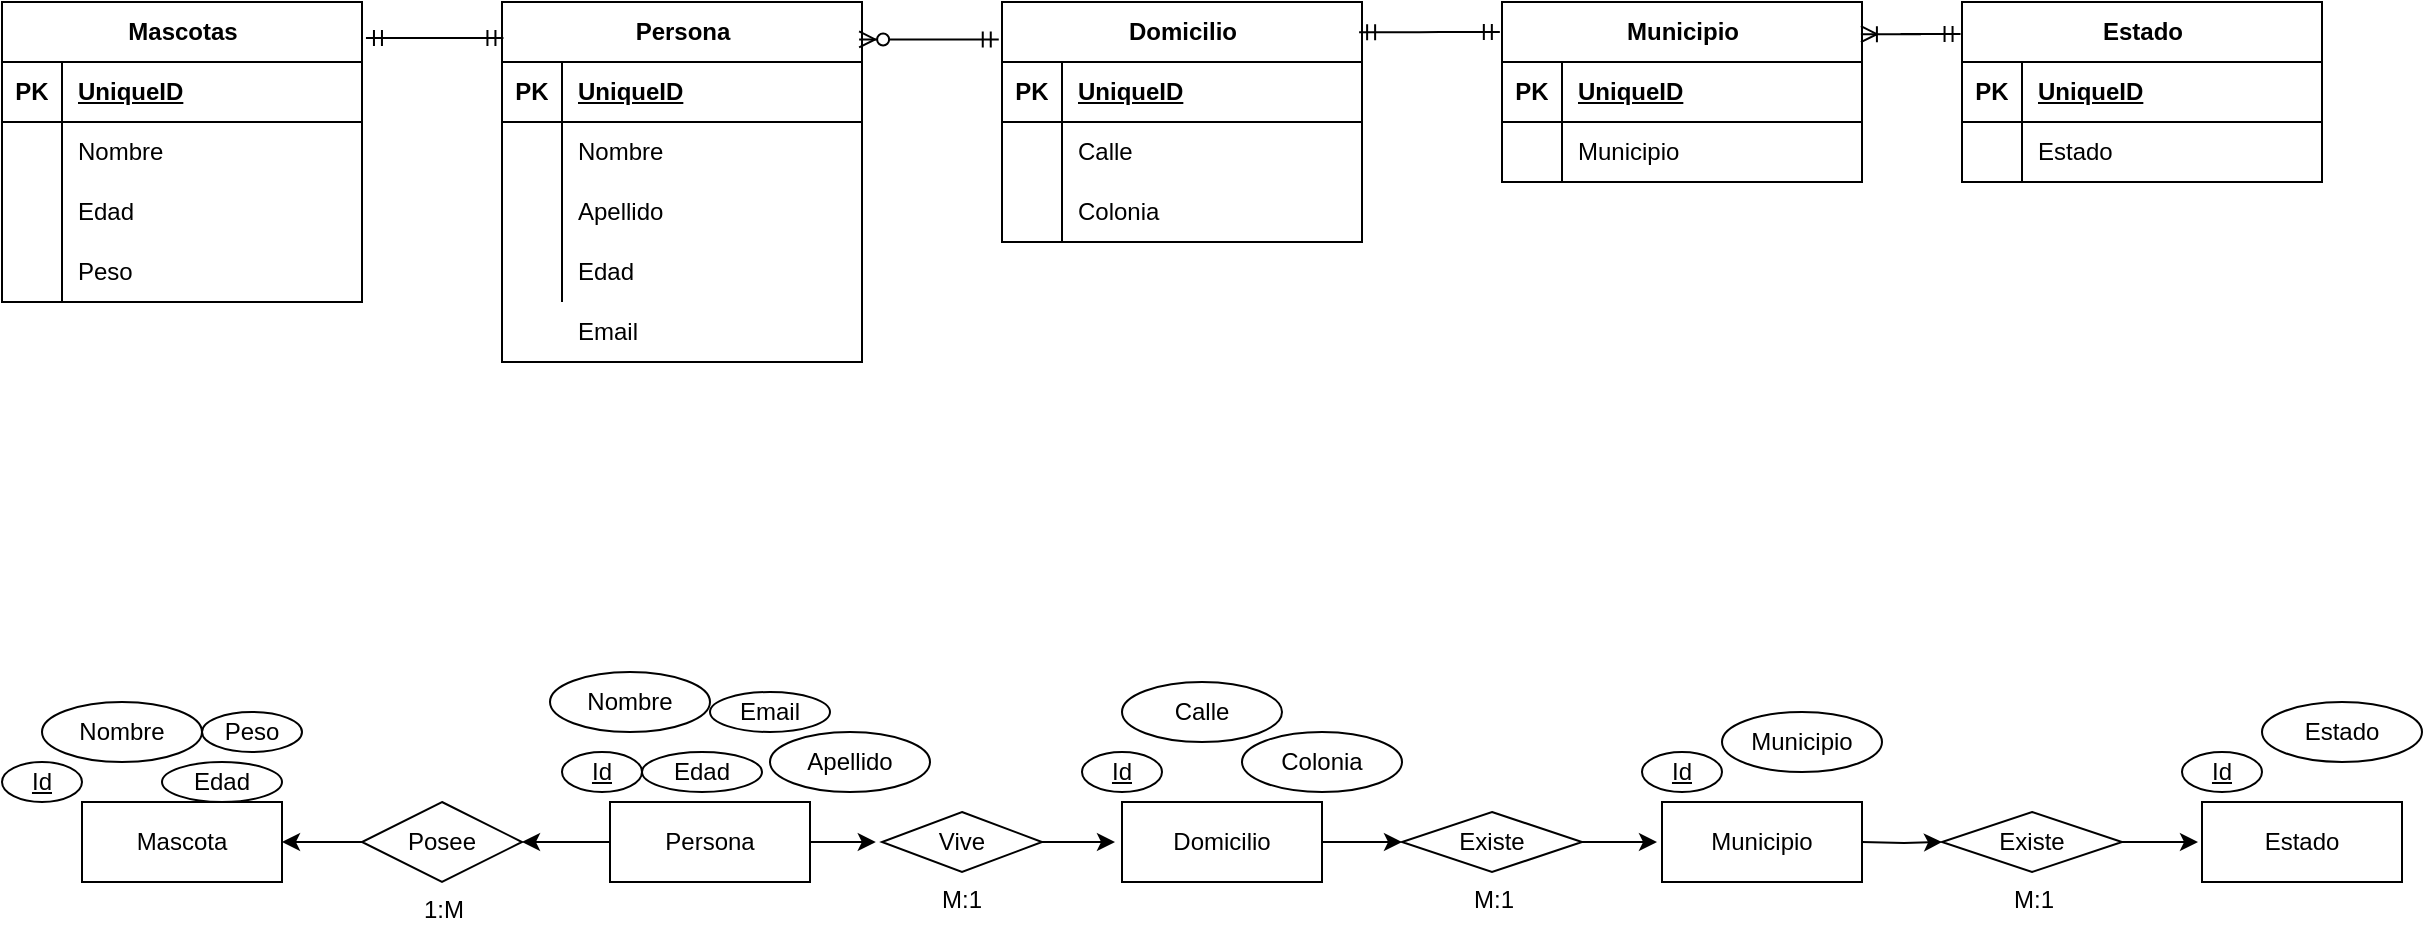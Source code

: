 <mxfile version="22.1.2" type="github">
  <diagram name="Página-1" id="CzR8ieMsHu3cavMBMSMy">
    <mxGraphModel dx="1633" dy="804" grid="1" gridSize="10" guides="1" tooltips="1" connect="1" arrows="1" fold="1" page="1" pageScale="1" pageWidth="827" pageHeight="1169" math="0" shadow="0">
      <root>
        <mxCell id="0" />
        <mxCell id="1" parent="0" />
        <mxCell id="l8HWTyqBCBBDTGkBGuBX-1" value="Persona" style="shape=table;startSize=30;container=1;collapsible=1;childLayout=tableLayout;fixedRows=1;rowLines=0;fontStyle=1;align=center;resizeLast=1;html=1;" vertex="1" parent="1">
          <mxGeometry x="310" y="120" width="180" height="180" as="geometry" />
        </mxCell>
        <mxCell id="l8HWTyqBCBBDTGkBGuBX-2" value="" style="shape=tableRow;horizontal=0;startSize=0;swimlaneHead=0;swimlaneBody=0;fillColor=none;collapsible=0;dropTarget=0;points=[[0,0.5],[1,0.5]];portConstraint=eastwest;top=0;left=0;right=0;bottom=1;" vertex="1" parent="l8HWTyqBCBBDTGkBGuBX-1">
          <mxGeometry y="30" width="180" height="30" as="geometry" />
        </mxCell>
        <mxCell id="l8HWTyqBCBBDTGkBGuBX-3" value="PK" style="shape=partialRectangle;connectable=0;fillColor=none;top=0;left=0;bottom=0;right=0;fontStyle=1;overflow=hidden;whiteSpace=wrap;html=1;" vertex="1" parent="l8HWTyqBCBBDTGkBGuBX-2">
          <mxGeometry width="30" height="30" as="geometry">
            <mxRectangle width="30" height="30" as="alternateBounds" />
          </mxGeometry>
        </mxCell>
        <mxCell id="l8HWTyqBCBBDTGkBGuBX-4" value="UniqueID" style="shape=partialRectangle;connectable=0;fillColor=none;top=0;left=0;bottom=0;right=0;align=left;spacingLeft=6;fontStyle=5;overflow=hidden;whiteSpace=wrap;html=1;" vertex="1" parent="l8HWTyqBCBBDTGkBGuBX-2">
          <mxGeometry x="30" width="150" height="30" as="geometry">
            <mxRectangle width="150" height="30" as="alternateBounds" />
          </mxGeometry>
        </mxCell>
        <mxCell id="l8HWTyqBCBBDTGkBGuBX-5" value="" style="shape=tableRow;horizontal=0;startSize=0;swimlaneHead=0;swimlaneBody=0;fillColor=none;collapsible=0;dropTarget=0;points=[[0,0.5],[1,0.5]];portConstraint=eastwest;top=0;left=0;right=0;bottom=0;" vertex="1" parent="l8HWTyqBCBBDTGkBGuBX-1">
          <mxGeometry y="60" width="180" height="30" as="geometry" />
        </mxCell>
        <mxCell id="l8HWTyqBCBBDTGkBGuBX-6" value="" style="shape=partialRectangle;connectable=0;fillColor=none;top=0;left=0;bottom=0;right=0;editable=1;overflow=hidden;whiteSpace=wrap;html=1;" vertex="1" parent="l8HWTyqBCBBDTGkBGuBX-5">
          <mxGeometry width="30" height="30" as="geometry">
            <mxRectangle width="30" height="30" as="alternateBounds" />
          </mxGeometry>
        </mxCell>
        <mxCell id="l8HWTyqBCBBDTGkBGuBX-7" value="Nombre" style="shape=partialRectangle;connectable=0;fillColor=none;top=0;left=0;bottom=0;right=0;align=left;spacingLeft=6;overflow=hidden;whiteSpace=wrap;html=1;" vertex="1" parent="l8HWTyqBCBBDTGkBGuBX-5">
          <mxGeometry x="30" width="150" height="30" as="geometry">
            <mxRectangle width="150" height="30" as="alternateBounds" />
          </mxGeometry>
        </mxCell>
        <mxCell id="l8HWTyqBCBBDTGkBGuBX-8" value="" style="shape=tableRow;horizontal=0;startSize=0;swimlaneHead=0;swimlaneBody=0;fillColor=none;collapsible=0;dropTarget=0;points=[[0,0.5],[1,0.5]];portConstraint=eastwest;top=0;left=0;right=0;bottom=0;" vertex="1" parent="l8HWTyqBCBBDTGkBGuBX-1">
          <mxGeometry y="90" width="180" height="30" as="geometry" />
        </mxCell>
        <mxCell id="l8HWTyqBCBBDTGkBGuBX-9" value="" style="shape=partialRectangle;connectable=0;fillColor=none;top=0;left=0;bottom=0;right=0;editable=1;overflow=hidden;whiteSpace=wrap;html=1;" vertex="1" parent="l8HWTyqBCBBDTGkBGuBX-8">
          <mxGeometry width="30" height="30" as="geometry">
            <mxRectangle width="30" height="30" as="alternateBounds" />
          </mxGeometry>
        </mxCell>
        <mxCell id="l8HWTyqBCBBDTGkBGuBX-10" value="Apellido" style="shape=partialRectangle;connectable=0;fillColor=none;top=0;left=0;bottom=0;right=0;align=left;spacingLeft=6;overflow=hidden;whiteSpace=wrap;html=1;" vertex="1" parent="l8HWTyqBCBBDTGkBGuBX-8">
          <mxGeometry x="30" width="150" height="30" as="geometry">
            <mxRectangle width="150" height="30" as="alternateBounds" />
          </mxGeometry>
        </mxCell>
        <mxCell id="l8HWTyqBCBBDTGkBGuBX-11" value="" style="shape=tableRow;horizontal=0;startSize=0;swimlaneHead=0;swimlaneBody=0;fillColor=none;collapsible=0;dropTarget=0;points=[[0,0.5],[1,0.5]];portConstraint=eastwest;top=0;left=0;right=0;bottom=0;" vertex="1" parent="l8HWTyqBCBBDTGkBGuBX-1">
          <mxGeometry y="120" width="180" height="30" as="geometry" />
        </mxCell>
        <mxCell id="l8HWTyqBCBBDTGkBGuBX-12" value="" style="shape=partialRectangle;connectable=0;fillColor=none;top=0;left=0;bottom=0;right=0;editable=1;overflow=hidden;whiteSpace=wrap;html=1;" vertex="1" parent="l8HWTyqBCBBDTGkBGuBX-11">
          <mxGeometry width="30" height="30" as="geometry">
            <mxRectangle width="30" height="30" as="alternateBounds" />
          </mxGeometry>
        </mxCell>
        <mxCell id="l8HWTyqBCBBDTGkBGuBX-13" value="Edad" style="shape=partialRectangle;connectable=0;fillColor=none;top=0;left=0;bottom=0;right=0;align=left;spacingLeft=6;overflow=hidden;whiteSpace=wrap;html=1;" vertex="1" parent="l8HWTyqBCBBDTGkBGuBX-11">
          <mxGeometry x="30" width="150" height="30" as="geometry">
            <mxRectangle width="150" height="30" as="alternateBounds" />
          </mxGeometry>
        </mxCell>
        <mxCell id="l8HWTyqBCBBDTGkBGuBX-14" value="Mascotas" style="shape=table;startSize=30;container=1;collapsible=1;childLayout=tableLayout;fixedRows=1;rowLines=0;fontStyle=1;align=center;resizeLast=1;html=1;" vertex="1" parent="1">
          <mxGeometry x="60" y="120" width="180" height="150" as="geometry" />
        </mxCell>
        <mxCell id="l8HWTyqBCBBDTGkBGuBX-15" value="" style="shape=tableRow;horizontal=0;startSize=0;swimlaneHead=0;swimlaneBody=0;fillColor=none;collapsible=0;dropTarget=0;points=[[0,0.5],[1,0.5]];portConstraint=eastwest;top=0;left=0;right=0;bottom=1;" vertex="1" parent="l8HWTyqBCBBDTGkBGuBX-14">
          <mxGeometry y="30" width="180" height="30" as="geometry" />
        </mxCell>
        <mxCell id="l8HWTyqBCBBDTGkBGuBX-16" value="PK" style="shape=partialRectangle;connectable=0;fillColor=none;top=0;left=0;bottom=0;right=0;fontStyle=1;overflow=hidden;whiteSpace=wrap;html=1;" vertex="1" parent="l8HWTyqBCBBDTGkBGuBX-15">
          <mxGeometry width="30" height="30" as="geometry">
            <mxRectangle width="30" height="30" as="alternateBounds" />
          </mxGeometry>
        </mxCell>
        <mxCell id="l8HWTyqBCBBDTGkBGuBX-17" value="UniqueID" style="shape=partialRectangle;connectable=0;fillColor=none;top=0;left=0;bottom=0;right=0;align=left;spacingLeft=6;fontStyle=5;overflow=hidden;whiteSpace=wrap;html=1;" vertex="1" parent="l8HWTyqBCBBDTGkBGuBX-15">
          <mxGeometry x="30" width="150" height="30" as="geometry">
            <mxRectangle width="150" height="30" as="alternateBounds" />
          </mxGeometry>
        </mxCell>
        <mxCell id="l8HWTyqBCBBDTGkBGuBX-18" value="" style="shape=tableRow;horizontal=0;startSize=0;swimlaneHead=0;swimlaneBody=0;fillColor=none;collapsible=0;dropTarget=0;points=[[0,0.5],[1,0.5]];portConstraint=eastwest;top=0;left=0;right=0;bottom=0;" vertex="1" parent="l8HWTyqBCBBDTGkBGuBX-14">
          <mxGeometry y="60" width="180" height="30" as="geometry" />
        </mxCell>
        <mxCell id="l8HWTyqBCBBDTGkBGuBX-19" value="" style="shape=partialRectangle;connectable=0;fillColor=none;top=0;left=0;bottom=0;right=0;editable=1;overflow=hidden;whiteSpace=wrap;html=1;" vertex="1" parent="l8HWTyqBCBBDTGkBGuBX-18">
          <mxGeometry width="30" height="30" as="geometry">
            <mxRectangle width="30" height="30" as="alternateBounds" />
          </mxGeometry>
        </mxCell>
        <mxCell id="l8HWTyqBCBBDTGkBGuBX-20" value="Nombre" style="shape=partialRectangle;connectable=0;fillColor=none;top=0;left=0;bottom=0;right=0;align=left;spacingLeft=6;overflow=hidden;whiteSpace=wrap;html=1;" vertex="1" parent="l8HWTyqBCBBDTGkBGuBX-18">
          <mxGeometry x="30" width="150" height="30" as="geometry">
            <mxRectangle width="150" height="30" as="alternateBounds" />
          </mxGeometry>
        </mxCell>
        <mxCell id="l8HWTyqBCBBDTGkBGuBX-21" value="" style="shape=tableRow;horizontal=0;startSize=0;swimlaneHead=0;swimlaneBody=0;fillColor=none;collapsible=0;dropTarget=0;points=[[0,0.5],[1,0.5]];portConstraint=eastwest;top=0;left=0;right=0;bottom=0;" vertex="1" parent="l8HWTyqBCBBDTGkBGuBX-14">
          <mxGeometry y="90" width="180" height="30" as="geometry" />
        </mxCell>
        <mxCell id="l8HWTyqBCBBDTGkBGuBX-22" value="" style="shape=partialRectangle;connectable=0;fillColor=none;top=0;left=0;bottom=0;right=0;editable=1;overflow=hidden;whiteSpace=wrap;html=1;" vertex="1" parent="l8HWTyqBCBBDTGkBGuBX-21">
          <mxGeometry width="30" height="30" as="geometry">
            <mxRectangle width="30" height="30" as="alternateBounds" />
          </mxGeometry>
        </mxCell>
        <mxCell id="l8HWTyqBCBBDTGkBGuBX-23" value="Edad" style="shape=partialRectangle;connectable=0;fillColor=none;top=0;left=0;bottom=0;right=0;align=left;spacingLeft=6;overflow=hidden;whiteSpace=wrap;html=1;" vertex="1" parent="l8HWTyqBCBBDTGkBGuBX-21">
          <mxGeometry x="30" width="150" height="30" as="geometry">
            <mxRectangle width="150" height="30" as="alternateBounds" />
          </mxGeometry>
        </mxCell>
        <mxCell id="l8HWTyqBCBBDTGkBGuBX-24" value="" style="shape=tableRow;horizontal=0;startSize=0;swimlaneHead=0;swimlaneBody=0;fillColor=none;collapsible=0;dropTarget=0;points=[[0,0.5],[1,0.5]];portConstraint=eastwest;top=0;left=0;right=0;bottom=0;" vertex="1" parent="l8HWTyqBCBBDTGkBGuBX-14">
          <mxGeometry y="120" width="180" height="30" as="geometry" />
        </mxCell>
        <mxCell id="l8HWTyqBCBBDTGkBGuBX-25" value="" style="shape=partialRectangle;connectable=0;fillColor=none;top=0;left=0;bottom=0;right=0;editable=1;overflow=hidden;whiteSpace=wrap;html=1;" vertex="1" parent="l8HWTyqBCBBDTGkBGuBX-24">
          <mxGeometry width="30" height="30" as="geometry">
            <mxRectangle width="30" height="30" as="alternateBounds" />
          </mxGeometry>
        </mxCell>
        <mxCell id="l8HWTyqBCBBDTGkBGuBX-26" value="Peso" style="shape=partialRectangle;connectable=0;fillColor=none;top=0;left=0;bottom=0;right=0;align=left;spacingLeft=6;overflow=hidden;whiteSpace=wrap;html=1;" vertex="1" parent="l8HWTyqBCBBDTGkBGuBX-24">
          <mxGeometry x="30" width="150" height="30" as="geometry">
            <mxRectangle width="150" height="30" as="alternateBounds" />
          </mxGeometry>
        </mxCell>
        <mxCell id="l8HWTyqBCBBDTGkBGuBX-53" value="Municipio" style="shape=table;startSize=30;container=1;collapsible=1;childLayout=tableLayout;fixedRows=1;rowLines=0;fontStyle=1;align=center;resizeLast=1;html=1;" vertex="1" parent="1">
          <mxGeometry x="810" y="120" width="180" height="90" as="geometry" />
        </mxCell>
        <mxCell id="l8HWTyqBCBBDTGkBGuBX-54" value="" style="shape=tableRow;horizontal=0;startSize=0;swimlaneHead=0;swimlaneBody=0;fillColor=none;collapsible=0;dropTarget=0;points=[[0,0.5],[1,0.5]];portConstraint=eastwest;top=0;left=0;right=0;bottom=1;" vertex="1" parent="l8HWTyqBCBBDTGkBGuBX-53">
          <mxGeometry y="30" width="180" height="30" as="geometry" />
        </mxCell>
        <mxCell id="l8HWTyqBCBBDTGkBGuBX-55" value="PK" style="shape=partialRectangle;connectable=0;fillColor=none;top=0;left=0;bottom=0;right=0;fontStyle=1;overflow=hidden;whiteSpace=wrap;html=1;" vertex="1" parent="l8HWTyqBCBBDTGkBGuBX-54">
          <mxGeometry width="30" height="30" as="geometry">
            <mxRectangle width="30" height="30" as="alternateBounds" />
          </mxGeometry>
        </mxCell>
        <mxCell id="l8HWTyqBCBBDTGkBGuBX-56" value="UniqueID" style="shape=partialRectangle;connectable=0;fillColor=none;top=0;left=0;bottom=0;right=0;align=left;spacingLeft=6;fontStyle=5;overflow=hidden;whiteSpace=wrap;html=1;" vertex="1" parent="l8HWTyqBCBBDTGkBGuBX-54">
          <mxGeometry x="30" width="150" height="30" as="geometry">
            <mxRectangle width="150" height="30" as="alternateBounds" />
          </mxGeometry>
        </mxCell>
        <mxCell id="l8HWTyqBCBBDTGkBGuBX-57" value="" style="shape=tableRow;horizontal=0;startSize=0;swimlaneHead=0;swimlaneBody=0;fillColor=none;collapsible=0;dropTarget=0;points=[[0,0.5],[1,0.5]];portConstraint=eastwest;top=0;left=0;right=0;bottom=0;" vertex="1" parent="l8HWTyqBCBBDTGkBGuBX-53">
          <mxGeometry y="60" width="180" height="30" as="geometry" />
        </mxCell>
        <mxCell id="l8HWTyqBCBBDTGkBGuBX-58" value="" style="shape=partialRectangle;connectable=0;fillColor=none;top=0;left=0;bottom=0;right=0;editable=1;overflow=hidden;whiteSpace=wrap;html=1;" vertex="1" parent="l8HWTyqBCBBDTGkBGuBX-57">
          <mxGeometry width="30" height="30" as="geometry">
            <mxRectangle width="30" height="30" as="alternateBounds" />
          </mxGeometry>
        </mxCell>
        <mxCell id="l8HWTyqBCBBDTGkBGuBX-59" value="Municipio" style="shape=partialRectangle;connectable=0;fillColor=none;top=0;left=0;bottom=0;right=0;align=left;spacingLeft=6;overflow=hidden;whiteSpace=wrap;html=1;" vertex="1" parent="l8HWTyqBCBBDTGkBGuBX-57">
          <mxGeometry x="30" width="150" height="30" as="geometry">
            <mxRectangle width="150" height="30" as="alternateBounds" />
          </mxGeometry>
        </mxCell>
        <mxCell id="l8HWTyqBCBBDTGkBGuBX-66" value="Domicilio" style="shape=table;startSize=30;container=1;collapsible=1;childLayout=tableLayout;fixedRows=1;rowLines=0;fontStyle=1;align=center;resizeLast=1;html=1;" vertex="1" parent="1">
          <mxGeometry x="560" y="120" width="180" height="120" as="geometry" />
        </mxCell>
        <mxCell id="l8HWTyqBCBBDTGkBGuBX-67" value="" style="shape=tableRow;horizontal=0;startSize=0;swimlaneHead=0;swimlaneBody=0;fillColor=none;collapsible=0;dropTarget=0;points=[[0,0.5],[1,0.5]];portConstraint=eastwest;top=0;left=0;right=0;bottom=1;" vertex="1" parent="l8HWTyqBCBBDTGkBGuBX-66">
          <mxGeometry y="30" width="180" height="30" as="geometry" />
        </mxCell>
        <mxCell id="l8HWTyqBCBBDTGkBGuBX-68" value="PK" style="shape=partialRectangle;connectable=0;fillColor=none;top=0;left=0;bottom=0;right=0;fontStyle=1;overflow=hidden;whiteSpace=wrap;html=1;" vertex="1" parent="l8HWTyqBCBBDTGkBGuBX-67">
          <mxGeometry width="30" height="30" as="geometry">
            <mxRectangle width="30" height="30" as="alternateBounds" />
          </mxGeometry>
        </mxCell>
        <mxCell id="l8HWTyqBCBBDTGkBGuBX-69" value="UniqueID" style="shape=partialRectangle;connectable=0;fillColor=none;top=0;left=0;bottom=0;right=0;align=left;spacingLeft=6;fontStyle=5;overflow=hidden;whiteSpace=wrap;html=1;" vertex="1" parent="l8HWTyqBCBBDTGkBGuBX-67">
          <mxGeometry x="30" width="150" height="30" as="geometry">
            <mxRectangle width="150" height="30" as="alternateBounds" />
          </mxGeometry>
        </mxCell>
        <mxCell id="l8HWTyqBCBBDTGkBGuBX-70" value="" style="shape=tableRow;horizontal=0;startSize=0;swimlaneHead=0;swimlaneBody=0;fillColor=none;collapsible=0;dropTarget=0;points=[[0,0.5],[1,0.5]];portConstraint=eastwest;top=0;left=0;right=0;bottom=0;" vertex="1" parent="l8HWTyqBCBBDTGkBGuBX-66">
          <mxGeometry y="60" width="180" height="30" as="geometry" />
        </mxCell>
        <mxCell id="l8HWTyqBCBBDTGkBGuBX-71" value="" style="shape=partialRectangle;connectable=0;fillColor=none;top=0;left=0;bottom=0;right=0;editable=1;overflow=hidden;whiteSpace=wrap;html=1;" vertex="1" parent="l8HWTyqBCBBDTGkBGuBX-70">
          <mxGeometry width="30" height="30" as="geometry">
            <mxRectangle width="30" height="30" as="alternateBounds" />
          </mxGeometry>
        </mxCell>
        <mxCell id="l8HWTyqBCBBDTGkBGuBX-72" value="Calle" style="shape=partialRectangle;connectable=0;fillColor=none;top=0;left=0;bottom=0;right=0;align=left;spacingLeft=6;overflow=hidden;whiteSpace=wrap;html=1;" vertex="1" parent="l8HWTyqBCBBDTGkBGuBX-70">
          <mxGeometry x="30" width="150" height="30" as="geometry">
            <mxRectangle width="150" height="30" as="alternateBounds" />
          </mxGeometry>
        </mxCell>
        <mxCell id="l8HWTyqBCBBDTGkBGuBX-73" value="" style="shape=tableRow;horizontal=0;startSize=0;swimlaneHead=0;swimlaneBody=0;fillColor=none;collapsible=0;dropTarget=0;points=[[0,0.5],[1,0.5]];portConstraint=eastwest;top=0;left=0;right=0;bottom=0;" vertex="1" parent="l8HWTyqBCBBDTGkBGuBX-66">
          <mxGeometry y="90" width="180" height="30" as="geometry" />
        </mxCell>
        <mxCell id="l8HWTyqBCBBDTGkBGuBX-74" value="" style="shape=partialRectangle;connectable=0;fillColor=none;top=0;left=0;bottom=0;right=0;editable=1;overflow=hidden;whiteSpace=wrap;html=1;" vertex="1" parent="l8HWTyqBCBBDTGkBGuBX-73">
          <mxGeometry width="30" height="30" as="geometry">
            <mxRectangle width="30" height="30" as="alternateBounds" />
          </mxGeometry>
        </mxCell>
        <mxCell id="l8HWTyqBCBBDTGkBGuBX-75" value="Colonia" style="shape=partialRectangle;connectable=0;fillColor=none;top=0;left=0;bottom=0;right=0;align=left;spacingLeft=6;overflow=hidden;whiteSpace=wrap;html=1;" vertex="1" parent="l8HWTyqBCBBDTGkBGuBX-73">
          <mxGeometry x="30" width="150" height="30" as="geometry">
            <mxRectangle width="150" height="30" as="alternateBounds" />
          </mxGeometry>
        </mxCell>
        <mxCell id="l8HWTyqBCBBDTGkBGuBX-79" value="Estado" style="shape=table;startSize=30;container=1;collapsible=1;childLayout=tableLayout;fixedRows=1;rowLines=0;fontStyle=1;align=center;resizeLast=1;html=1;" vertex="1" parent="1">
          <mxGeometry x="1040" y="120" width="180" height="90" as="geometry" />
        </mxCell>
        <mxCell id="l8HWTyqBCBBDTGkBGuBX-80" value="" style="shape=tableRow;horizontal=0;startSize=0;swimlaneHead=0;swimlaneBody=0;fillColor=none;collapsible=0;dropTarget=0;points=[[0,0.5],[1,0.5]];portConstraint=eastwest;top=0;left=0;right=0;bottom=1;" vertex="1" parent="l8HWTyqBCBBDTGkBGuBX-79">
          <mxGeometry y="30" width="180" height="30" as="geometry" />
        </mxCell>
        <mxCell id="l8HWTyqBCBBDTGkBGuBX-81" value="PK" style="shape=partialRectangle;connectable=0;fillColor=none;top=0;left=0;bottom=0;right=0;fontStyle=1;overflow=hidden;whiteSpace=wrap;html=1;" vertex="1" parent="l8HWTyqBCBBDTGkBGuBX-80">
          <mxGeometry width="30" height="30" as="geometry">
            <mxRectangle width="30" height="30" as="alternateBounds" />
          </mxGeometry>
        </mxCell>
        <mxCell id="l8HWTyqBCBBDTGkBGuBX-82" value="UniqueID" style="shape=partialRectangle;connectable=0;fillColor=none;top=0;left=0;bottom=0;right=0;align=left;spacingLeft=6;fontStyle=5;overflow=hidden;whiteSpace=wrap;html=1;" vertex="1" parent="l8HWTyqBCBBDTGkBGuBX-80">
          <mxGeometry x="30" width="150" height="30" as="geometry">
            <mxRectangle width="150" height="30" as="alternateBounds" />
          </mxGeometry>
        </mxCell>
        <mxCell id="l8HWTyqBCBBDTGkBGuBX-83" value="" style="shape=tableRow;horizontal=0;startSize=0;swimlaneHead=0;swimlaneBody=0;fillColor=none;collapsible=0;dropTarget=0;points=[[0,0.5],[1,0.5]];portConstraint=eastwest;top=0;left=0;right=0;bottom=0;" vertex="1" parent="l8HWTyqBCBBDTGkBGuBX-79">
          <mxGeometry y="60" width="180" height="30" as="geometry" />
        </mxCell>
        <mxCell id="l8HWTyqBCBBDTGkBGuBX-84" value="" style="shape=partialRectangle;connectable=0;fillColor=none;top=0;left=0;bottom=0;right=0;editable=1;overflow=hidden;whiteSpace=wrap;html=1;" vertex="1" parent="l8HWTyqBCBBDTGkBGuBX-83">
          <mxGeometry width="30" height="30" as="geometry">
            <mxRectangle width="30" height="30" as="alternateBounds" />
          </mxGeometry>
        </mxCell>
        <mxCell id="l8HWTyqBCBBDTGkBGuBX-85" value="Estado" style="shape=partialRectangle;connectable=0;fillColor=none;top=0;left=0;bottom=0;right=0;align=left;spacingLeft=6;overflow=hidden;whiteSpace=wrap;html=1;" vertex="1" parent="l8HWTyqBCBBDTGkBGuBX-83">
          <mxGeometry x="30" width="150" height="30" as="geometry">
            <mxRectangle width="150" height="30" as="alternateBounds" />
          </mxGeometry>
        </mxCell>
        <mxCell id="l8HWTyqBCBBDTGkBGuBX-92" value="Email" style="shape=partialRectangle;connectable=0;fillColor=none;top=0;left=0;bottom=0;right=0;align=left;spacingLeft=6;overflow=hidden;whiteSpace=wrap;html=1;shadow=0;" vertex="1" parent="1">
          <mxGeometry x="340" y="270" width="150" height="30" as="geometry">
            <mxRectangle width="150" height="30" as="alternateBounds" />
          </mxGeometry>
        </mxCell>
        <mxCell id="l8HWTyqBCBBDTGkBGuBX-93" value="" style="edgeStyle=entityRelationEdgeStyle;fontSize=12;html=1;endArrow=ERmandOne;startArrow=ERmandOne;rounded=0;exitX=1.011;exitY=0.12;exitDx=0;exitDy=0;exitPerimeter=0;entryX=0.004;entryY=0.1;entryDx=0;entryDy=0;entryPerimeter=0;" edge="1" parent="1" source="l8HWTyqBCBBDTGkBGuBX-14" target="l8HWTyqBCBBDTGkBGuBX-1">
          <mxGeometry width="100" height="100" relative="1" as="geometry">
            <mxPoint x="800" y="430" as="sourcePoint" />
            <mxPoint x="306" y="137" as="targetPoint" />
          </mxGeometry>
        </mxCell>
        <mxCell id="l8HWTyqBCBBDTGkBGuBX-95" value="" style="edgeStyle=entityRelationEdgeStyle;fontSize=12;html=1;endArrow=ERzeroToMany;startArrow=ERmandOne;rounded=0;exitX=-0.009;exitY=0.156;exitDx=0;exitDy=0;exitPerimeter=0;entryX=0.992;entryY=0.104;entryDx=0;entryDy=0;entryPerimeter=0;" edge="1" parent="1" source="l8HWTyqBCBBDTGkBGuBX-66" target="l8HWTyqBCBBDTGkBGuBX-1">
          <mxGeometry width="100" height="100" relative="1" as="geometry">
            <mxPoint x="590" y="230" as="sourcePoint" />
            <mxPoint x="690" y="130" as="targetPoint" />
          </mxGeometry>
        </mxCell>
        <mxCell id="l8HWTyqBCBBDTGkBGuBX-96" value="" style="edgeStyle=entityRelationEdgeStyle;fontSize=12;html=1;endArrow=ERmandOne;startArrow=ERmandOne;rounded=0;exitX=0.992;exitY=0.126;exitDx=0;exitDy=0;exitPerimeter=0;entryX=-0.006;entryY=0.167;entryDx=0;entryDy=0;entryPerimeter=0;" edge="1" parent="1" source="l8HWTyqBCBBDTGkBGuBX-66" target="l8HWTyqBCBBDTGkBGuBX-53">
          <mxGeometry width="100" height="100" relative="1" as="geometry">
            <mxPoint x="760" y="200" as="sourcePoint" />
            <mxPoint x="860" y="100" as="targetPoint" />
          </mxGeometry>
        </mxCell>
        <mxCell id="l8HWTyqBCBBDTGkBGuBX-97" value="" style="edgeStyle=entityRelationEdgeStyle;fontSize=12;html=1;endArrow=ERoneToMany;startArrow=ERmandOne;rounded=0;exitX=-0.004;exitY=0.178;exitDx=0;exitDy=0;exitPerimeter=0;entryX=0.997;entryY=0.179;entryDx=0;entryDy=0;entryPerimeter=0;" edge="1" parent="1" source="l8HWTyqBCBBDTGkBGuBX-79" target="l8HWTyqBCBBDTGkBGuBX-53">
          <mxGeometry width="100" height="100" relative="1" as="geometry">
            <mxPoint x="920" y="200" as="sourcePoint" />
            <mxPoint x="1020" y="100" as="targetPoint" />
          </mxGeometry>
        </mxCell>
        <mxCell id="l8HWTyqBCBBDTGkBGuBX-98" value="Mascota" style="whiteSpace=wrap;html=1;align=center;" vertex="1" parent="1">
          <mxGeometry x="100" y="520" width="100" height="40" as="geometry" />
        </mxCell>
        <mxCell id="l8HWTyqBCBBDTGkBGuBX-99" value="Id" style="ellipse;whiteSpace=wrap;html=1;align=center;fontStyle=4;" vertex="1" parent="1">
          <mxGeometry x="60" y="500" width="40" height="20" as="geometry" />
        </mxCell>
        <mxCell id="l8HWTyqBCBBDTGkBGuBX-100" value="Peso" style="ellipse;whiteSpace=wrap;html=1;align=center;" vertex="1" parent="1">
          <mxGeometry x="160" y="475" width="50" height="20" as="geometry" />
        </mxCell>
        <mxCell id="l8HWTyqBCBBDTGkBGuBX-101" value="Edad" style="ellipse;whiteSpace=wrap;html=1;align=center;" vertex="1" parent="1">
          <mxGeometry x="140" y="500" width="60" height="20" as="geometry" />
        </mxCell>
        <mxCell id="l8HWTyqBCBBDTGkBGuBX-102" value="Nombre" style="ellipse;whiteSpace=wrap;html=1;align=center;" vertex="1" parent="1">
          <mxGeometry x="80" y="470" width="80" height="30" as="geometry" />
        </mxCell>
        <mxCell id="l8HWTyqBCBBDTGkBGuBX-112" style="edgeStyle=orthogonalEdgeStyle;rounded=0;orthogonalLoop=1;jettySize=auto;html=1;exitX=0;exitY=0.5;exitDx=0;exitDy=0;entryX=1;entryY=0.5;entryDx=0;entryDy=0;" edge="1" parent="1" source="l8HWTyqBCBBDTGkBGuBX-103" target="l8HWTyqBCBBDTGkBGuBX-110">
          <mxGeometry relative="1" as="geometry" />
        </mxCell>
        <mxCell id="l8HWTyqBCBBDTGkBGuBX-103" value="Persona" style="whiteSpace=wrap;html=1;align=center;" vertex="1" parent="1">
          <mxGeometry x="364" y="520" width="100" height="40" as="geometry" />
        </mxCell>
        <mxCell id="l8HWTyqBCBBDTGkBGuBX-104" value="Id" style="ellipse;whiteSpace=wrap;html=1;align=center;fontStyle=4;" vertex="1" parent="1">
          <mxGeometry x="340" y="495" width="40" height="20" as="geometry" />
        </mxCell>
        <mxCell id="l8HWTyqBCBBDTGkBGuBX-105" value="Nombre" style="ellipse;whiteSpace=wrap;html=1;align=center;" vertex="1" parent="1">
          <mxGeometry x="334" y="455" width="80" height="30" as="geometry" />
        </mxCell>
        <mxCell id="l8HWTyqBCBBDTGkBGuBX-106" value="Edad" style="ellipse;whiteSpace=wrap;html=1;align=center;" vertex="1" parent="1">
          <mxGeometry x="380" y="495" width="60" height="20" as="geometry" />
        </mxCell>
        <mxCell id="l8HWTyqBCBBDTGkBGuBX-107" value="Apellido" style="ellipse;whiteSpace=wrap;html=1;align=center;" vertex="1" parent="1">
          <mxGeometry x="444" y="485" width="80" height="30" as="geometry" />
        </mxCell>
        <mxCell id="l8HWTyqBCBBDTGkBGuBX-108" value="Email" style="ellipse;whiteSpace=wrap;html=1;align=center;" vertex="1" parent="1">
          <mxGeometry x="414" y="465" width="60" height="20" as="geometry" />
        </mxCell>
        <mxCell id="l8HWTyqBCBBDTGkBGuBX-111" style="edgeStyle=orthogonalEdgeStyle;rounded=0;orthogonalLoop=1;jettySize=auto;html=1;exitX=0;exitY=0.5;exitDx=0;exitDy=0;entryX=1;entryY=0.5;entryDx=0;entryDy=0;" edge="1" parent="1" source="l8HWTyqBCBBDTGkBGuBX-110" target="l8HWTyqBCBBDTGkBGuBX-98">
          <mxGeometry relative="1" as="geometry" />
        </mxCell>
        <mxCell id="l8HWTyqBCBBDTGkBGuBX-110" value="Posee" style="shape=rhombus;perimeter=rhombusPerimeter;whiteSpace=wrap;html=1;align=center;" vertex="1" parent="1">
          <mxGeometry x="240" y="520" width="80" height="40" as="geometry" />
        </mxCell>
        <mxCell id="l8HWTyqBCBBDTGkBGuBX-113" value="1:M" style="text;strokeColor=none;fillColor=none;spacingLeft=4;spacingRight=4;overflow=hidden;rotatable=0;points=[[0,0.5],[1,0.5]];portConstraint=eastwest;fontSize=12;whiteSpace=wrap;html=1;" vertex="1" parent="1">
          <mxGeometry x="265" y="560" width="30" height="30" as="geometry" />
        </mxCell>
        <mxCell id="l8HWTyqBCBBDTGkBGuBX-123" style="edgeStyle=orthogonalEdgeStyle;rounded=0;orthogonalLoop=1;jettySize=auto;html=1;exitX=1;exitY=0.5;exitDx=0;exitDy=0;entryX=0;entryY=0.5;entryDx=0;entryDy=0;" edge="1" parent="1" source="l8HWTyqBCBBDTGkBGuBX-114" target="l8HWTyqBCBBDTGkBGuBX-122">
          <mxGeometry relative="1" as="geometry" />
        </mxCell>
        <mxCell id="l8HWTyqBCBBDTGkBGuBX-114" value="Domicilio" style="whiteSpace=wrap;html=1;align=center;" vertex="1" parent="1">
          <mxGeometry x="620" y="520" width="100" height="40" as="geometry" />
        </mxCell>
        <mxCell id="l8HWTyqBCBBDTGkBGuBX-115" value="Id" style="ellipse;whiteSpace=wrap;html=1;align=center;fontStyle=4;" vertex="1" parent="1">
          <mxGeometry x="600" y="495" width="40" height="20" as="geometry" />
        </mxCell>
        <mxCell id="l8HWTyqBCBBDTGkBGuBX-116" value="Calle" style="ellipse;whiteSpace=wrap;html=1;align=center;" vertex="1" parent="1">
          <mxGeometry x="620" y="460" width="80" height="30" as="geometry" />
        </mxCell>
        <mxCell id="l8HWTyqBCBBDTGkBGuBX-117" value="Colonia" style="ellipse;whiteSpace=wrap;html=1;align=center;" vertex="1" parent="1">
          <mxGeometry x="680" y="485" width="80" height="30" as="geometry" />
        </mxCell>
        <mxCell id="l8HWTyqBCBBDTGkBGuBX-118" value="Vive" style="shape=rhombus;perimeter=rhombusPerimeter;whiteSpace=wrap;html=1;align=center;" vertex="1" parent="1">
          <mxGeometry x="500" y="525" width="80" height="30" as="geometry" />
        </mxCell>
        <mxCell id="l8HWTyqBCBBDTGkBGuBX-119" style="edgeStyle=orthogonalEdgeStyle;rounded=0;orthogonalLoop=1;jettySize=auto;html=1;exitX=1;exitY=0.5;exitDx=0;exitDy=0;entryX=-0.039;entryY=0.512;entryDx=0;entryDy=0;entryPerimeter=0;" edge="1" parent="1" source="l8HWTyqBCBBDTGkBGuBX-103" target="l8HWTyqBCBBDTGkBGuBX-118">
          <mxGeometry relative="1" as="geometry" />
        </mxCell>
        <mxCell id="l8HWTyqBCBBDTGkBGuBX-120" style="edgeStyle=orthogonalEdgeStyle;rounded=0;orthogonalLoop=1;jettySize=auto;html=1;exitX=1;exitY=0.5;exitDx=0;exitDy=0;entryX=-0.035;entryY=0.491;entryDx=0;entryDy=0;entryPerimeter=0;" edge="1" parent="1" source="l8HWTyqBCBBDTGkBGuBX-118" target="l8HWTyqBCBBDTGkBGuBX-114">
          <mxGeometry relative="1" as="geometry" />
        </mxCell>
        <mxCell id="l8HWTyqBCBBDTGkBGuBX-121" value="M:1" style="text;strokeColor=none;fillColor=none;spacingLeft=4;spacingRight=4;overflow=hidden;rotatable=0;points=[[0,0.5],[1,0.5]];portConstraint=eastwest;fontSize=12;whiteSpace=wrap;html=1;" vertex="1" parent="1">
          <mxGeometry x="524" y="555" width="30" height="30" as="geometry" />
        </mxCell>
        <mxCell id="l8HWTyqBCBBDTGkBGuBX-122" value="Existe" style="shape=rhombus;perimeter=rhombusPerimeter;whiteSpace=wrap;html=1;align=center;" vertex="1" parent="1">
          <mxGeometry x="760" y="525" width="90" height="30" as="geometry" />
        </mxCell>
        <mxCell id="l8HWTyqBCBBDTGkBGuBX-124" value="Municipio" style="whiteSpace=wrap;html=1;align=center;" vertex="1" parent="1">
          <mxGeometry x="890" y="520" width="100" height="40" as="geometry" />
        </mxCell>
        <mxCell id="l8HWTyqBCBBDTGkBGuBX-125" style="edgeStyle=orthogonalEdgeStyle;rounded=0;orthogonalLoop=1;jettySize=auto;html=1;exitX=1;exitY=0.5;exitDx=0;exitDy=0;entryX=-0.025;entryY=0.509;entryDx=0;entryDy=0;entryPerimeter=0;" edge="1" parent="1" source="l8HWTyqBCBBDTGkBGuBX-122" target="l8HWTyqBCBBDTGkBGuBX-124">
          <mxGeometry relative="1" as="geometry" />
        </mxCell>
        <mxCell id="l8HWTyqBCBBDTGkBGuBX-126" style="edgeStyle=orthogonalEdgeStyle;rounded=0;orthogonalLoop=1;jettySize=auto;html=1;exitX=1;exitY=0.5;exitDx=0;exitDy=0;entryX=0;entryY=0.5;entryDx=0;entryDy=0;" edge="1" parent="1" target="l8HWTyqBCBBDTGkBGuBX-127">
          <mxGeometry relative="1" as="geometry">
            <mxPoint x="990" y="540" as="sourcePoint" />
          </mxGeometry>
        </mxCell>
        <mxCell id="l8HWTyqBCBBDTGkBGuBX-127" value="Existe" style="shape=rhombus;perimeter=rhombusPerimeter;whiteSpace=wrap;html=1;align=center;" vertex="1" parent="1">
          <mxGeometry x="1030" y="525" width="90" height="30" as="geometry" />
        </mxCell>
        <mxCell id="l8HWTyqBCBBDTGkBGuBX-128" style="edgeStyle=orthogonalEdgeStyle;rounded=0;orthogonalLoop=1;jettySize=auto;html=1;exitX=1;exitY=0.5;exitDx=0;exitDy=0;entryX=-0.025;entryY=0.509;entryDx=0;entryDy=0;entryPerimeter=0;" edge="1" parent="1" source="l8HWTyqBCBBDTGkBGuBX-127">
          <mxGeometry relative="1" as="geometry">
            <mxPoint x="1158" y="540" as="targetPoint" />
          </mxGeometry>
        </mxCell>
        <mxCell id="l8HWTyqBCBBDTGkBGuBX-129" value="Estado" style="whiteSpace=wrap;html=1;align=center;" vertex="1" parent="1">
          <mxGeometry x="1160" y="520" width="100" height="40" as="geometry" />
        </mxCell>
        <mxCell id="l8HWTyqBCBBDTGkBGuBX-130" value="Id" style="ellipse;whiteSpace=wrap;html=1;align=center;fontStyle=4;" vertex="1" parent="1">
          <mxGeometry x="880" y="495" width="40" height="20" as="geometry" />
        </mxCell>
        <mxCell id="l8HWTyqBCBBDTGkBGuBX-131" value="Id" style="ellipse;whiteSpace=wrap;html=1;align=center;fontStyle=4;" vertex="1" parent="1">
          <mxGeometry x="1150" y="495" width="40" height="20" as="geometry" />
        </mxCell>
        <mxCell id="l8HWTyqBCBBDTGkBGuBX-133" value="Municipio" style="ellipse;whiteSpace=wrap;html=1;align=center;" vertex="1" parent="1">
          <mxGeometry x="920" y="475" width="80" height="30" as="geometry" />
        </mxCell>
        <mxCell id="l8HWTyqBCBBDTGkBGuBX-134" value="Estado" style="ellipse;whiteSpace=wrap;html=1;align=center;" vertex="1" parent="1">
          <mxGeometry x="1190" y="470" width="80" height="30" as="geometry" />
        </mxCell>
        <mxCell id="l8HWTyqBCBBDTGkBGuBX-135" value="M:1" style="text;strokeColor=none;fillColor=none;spacingLeft=4;spacingRight=4;overflow=hidden;rotatable=0;points=[[0,0.5],[1,0.5]];portConstraint=eastwest;fontSize=12;whiteSpace=wrap;html=1;" vertex="1" parent="1">
          <mxGeometry x="790" y="555" width="30" height="20" as="geometry" />
        </mxCell>
        <mxCell id="l8HWTyqBCBBDTGkBGuBX-136" value="M:1" style="text;strokeColor=none;fillColor=none;spacingLeft=4;spacingRight=4;overflow=hidden;rotatable=0;points=[[0,0.5],[1,0.5]];portConstraint=eastwest;fontSize=12;whiteSpace=wrap;html=1;" vertex="1" parent="1">
          <mxGeometry x="1060" y="555" width="30" height="20" as="geometry" />
        </mxCell>
      </root>
    </mxGraphModel>
  </diagram>
</mxfile>
